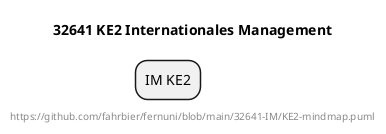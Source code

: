 @startmindmap
title 32641 KE2 Internationales Management
center footer https://github.com/fahrbier/fernuni/blob/main/32641-IM/KE2-mindmap.puml

+ IM KE2

@endmindmap
